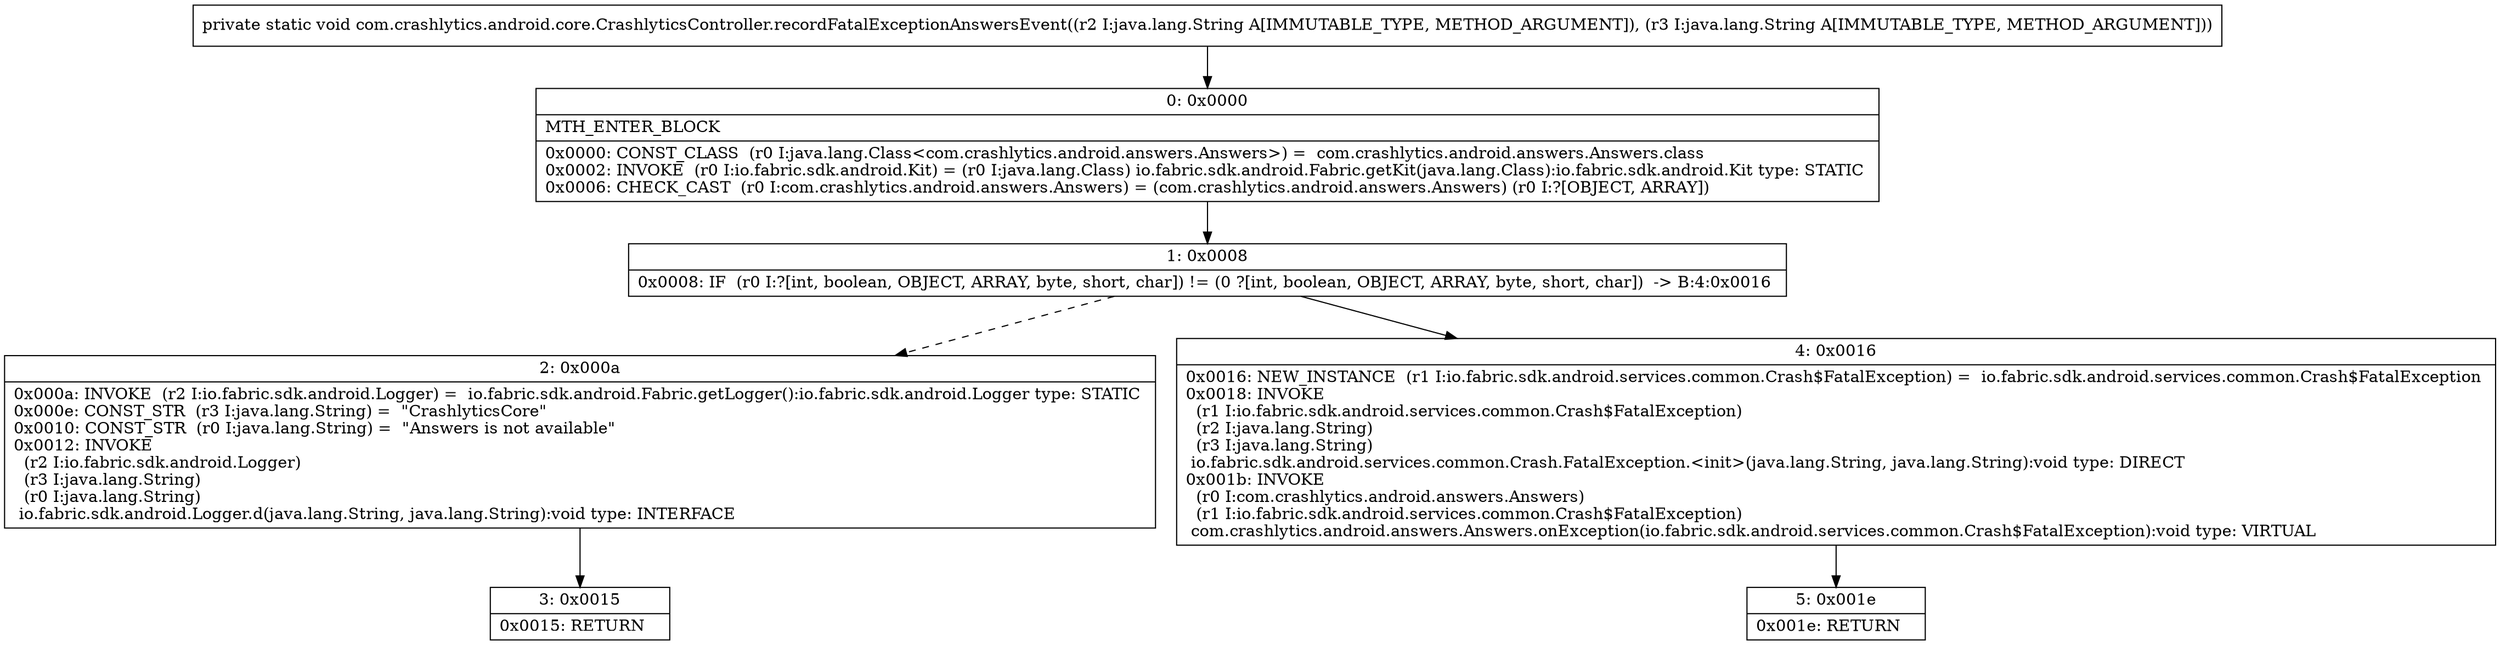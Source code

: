 digraph "CFG forcom.crashlytics.android.core.CrashlyticsController.recordFatalExceptionAnswersEvent(Ljava\/lang\/String;Ljava\/lang\/String;)V" {
Node_0 [shape=record,label="{0\:\ 0x0000|MTH_ENTER_BLOCK\l|0x0000: CONST_CLASS  (r0 I:java.lang.Class\<com.crashlytics.android.answers.Answers\>) =  com.crashlytics.android.answers.Answers.class \l0x0002: INVOKE  (r0 I:io.fabric.sdk.android.Kit) = (r0 I:java.lang.Class) io.fabric.sdk.android.Fabric.getKit(java.lang.Class):io.fabric.sdk.android.Kit type: STATIC \l0x0006: CHECK_CAST  (r0 I:com.crashlytics.android.answers.Answers) = (com.crashlytics.android.answers.Answers) (r0 I:?[OBJECT, ARRAY]) \l}"];
Node_1 [shape=record,label="{1\:\ 0x0008|0x0008: IF  (r0 I:?[int, boolean, OBJECT, ARRAY, byte, short, char]) != (0 ?[int, boolean, OBJECT, ARRAY, byte, short, char])  \-\> B:4:0x0016 \l}"];
Node_2 [shape=record,label="{2\:\ 0x000a|0x000a: INVOKE  (r2 I:io.fabric.sdk.android.Logger) =  io.fabric.sdk.android.Fabric.getLogger():io.fabric.sdk.android.Logger type: STATIC \l0x000e: CONST_STR  (r3 I:java.lang.String) =  \"CrashlyticsCore\" \l0x0010: CONST_STR  (r0 I:java.lang.String) =  \"Answers is not available\" \l0x0012: INVOKE  \l  (r2 I:io.fabric.sdk.android.Logger)\l  (r3 I:java.lang.String)\l  (r0 I:java.lang.String)\l io.fabric.sdk.android.Logger.d(java.lang.String, java.lang.String):void type: INTERFACE \l}"];
Node_3 [shape=record,label="{3\:\ 0x0015|0x0015: RETURN   \l}"];
Node_4 [shape=record,label="{4\:\ 0x0016|0x0016: NEW_INSTANCE  (r1 I:io.fabric.sdk.android.services.common.Crash$FatalException) =  io.fabric.sdk.android.services.common.Crash$FatalException \l0x0018: INVOKE  \l  (r1 I:io.fabric.sdk.android.services.common.Crash$FatalException)\l  (r2 I:java.lang.String)\l  (r3 I:java.lang.String)\l io.fabric.sdk.android.services.common.Crash.FatalException.\<init\>(java.lang.String, java.lang.String):void type: DIRECT \l0x001b: INVOKE  \l  (r0 I:com.crashlytics.android.answers.Answers)\l  (r1 I:io.fabric.sdk.android.services.common.Crash$FatalException)\l com.crashlytics.android.answers.Answers.onException(io.fabric.sdk.android.services.common.Crash$FatalException):void type: VIRTUAL \l}"];
Node_5 [shape=record,label="{5\:\ 0x001e|0x001e: RETURN   \l}"];
MethodNode[shape=record,label="{private static void com.crashlytics.android.core.CrashlyticsController.recordFatalExceptionAnswersEvent((r2 I:java.lang.String A[IMMUTABLE_TYPE, METHOD_ARGUMENT]), (r3 I:java.lang.String A[IMMUTABLE_TYPE, METHOD_ARGUMENT])) }"];
MethodNode -> Node_0;
Node_0 -> Node_1;
Node_1 -> Node_2[style=dashed];
Node_1 -> Node_4;
Node_2 -> Node_3;
Node_4 -> Node_5;
}


